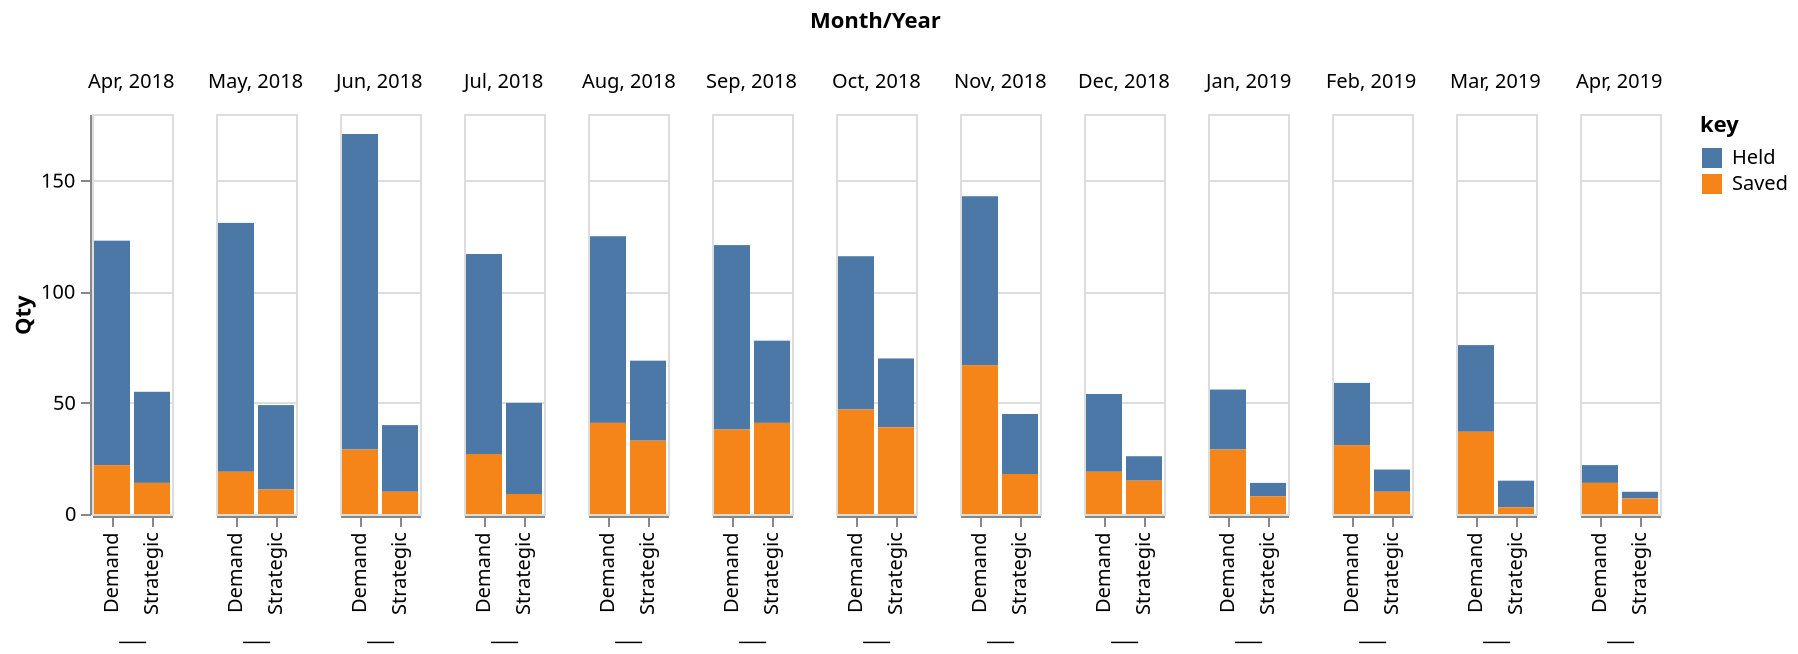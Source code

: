 {"$schema":"https://vega.github.io/schema/vega-lite/v3.json","data":{"values":[{"OrderByVar":"2018-04-01T04:00:00.000Z","Month/Year":"Apr, 2018","Demand Held Orders":101,"Demand Saved":22,"Strategic Held Orders":41,"Strategic Saved":14},{"OrderByVar":"2018-05-01T04:00:00.000Z","Month/Year":"May, 2018","Demand Held Orders":112,"Demand Saved":19,"Strategic Held Orders":38,"Strategic Saved":11},{"OrderByVar":"2018-06-01T04:00:00.000Z","Month/Year":"Jun, 2018","Demand Held Orders":142,"Demand Saved":29,"Strategic Held Orders":30,"Strategic Saved":10},{"OrderByVar":"2018-07-01T04:00:00.000Z","Month/Year":"Jul, 2018","Demand Held Orders":90,"Demand Saved":27,"Strategic Held Orders":41,"Strategic Saved":9},{"OrderByVar":"2018-08-01T04:00:00.000Z","Month/Year":"Aug, 2018","Demand Held Orders":84,"Demand Saved":41,"Strategic Held Orders":36,"Strategic Saved":33},{"OrderByVar":"2018-09-01T04:00:00.000Z","Month/Year":"Sep, 2018","Demand Held Orders":83,"Demand Saved":38,"Strategic Held Orders":37,"Strategic Saved":41},{"OrderByVar":"2018-10-01T04:00:00.000Z","Month/Year":"Oct, 2018","Demand Held Orders":69,"Demand Saved":47,"Strategic Held Orders":31,"Strategic Saved":39},{"OrderByVar":"2018-11-01T04:00:00.000Z","Month/Year":"Nov, 2018","Demand Held Orders":76,"Demand Saved":67,"Strategic Held Orders":27,"Strategic Saved":18},{"OrderByVar":"2018-12-01T05:00:00.000Z","Month/Year":"Dec, 2018","Demand Held Orders":35,"Demand Saved":19,"Strategic Held Orders":11,"Strategic Saved":15},{"OrderByVar":"2019-01-01T05:00:00.000Z","Month/Year":"Jan, 2019","Demand Held Orders":27,"Demand Saved":29,"Strategic Held Orders":6,"Strategic Saved":8},{"OrderByVar":"2019-02-01T05:00:00.000Z","Month/Year":"Feb, 2019","Demand Held Orders":28,"Demand Saved":31,"Strategic Held Orders":10,"Strategic Saved":10},{"OrderByVar":"2019-03-01T05:00:00.000Z","Month/Year":"Mar, 2019","Demand Held Orders":39,"Demand Saved":37,"Strategic Held Orders":12,"Strategic Saved":3},{"OrderByVar":"2019-04-01T04:00:00.000Z","Month/Year":"Apr, 2019","Demand Held Orders":8,"Demand Saved":14,"Strategic Held Orders":3,"Strategic Saved":7}]},"transform":[{"fold":["Demand Held Orders","Strategic Held Orders","Demand Saved","Strategic Saved"],"as":["Tkey","Qty"]},{"calculate":"if(indexof(datum.Tkey,'Demand')>-1,'Demand','Strategic')","as":"___"},{"calculate":"if(indexof(datum.Tkey,'Held')>-1,'Held','Saved')","as":"key"}],"mark":{"type":"bar","color":""},"encoding":{"column":{"field":"Month/Year","type":"ordinal","sort":{"field":"OrderByVar"}},"x":{"field":"___","type":"ordinal"},"y":{"field":"Qty","type":"quantitative"},"color":{"field":"key","type":"nominal"}}}